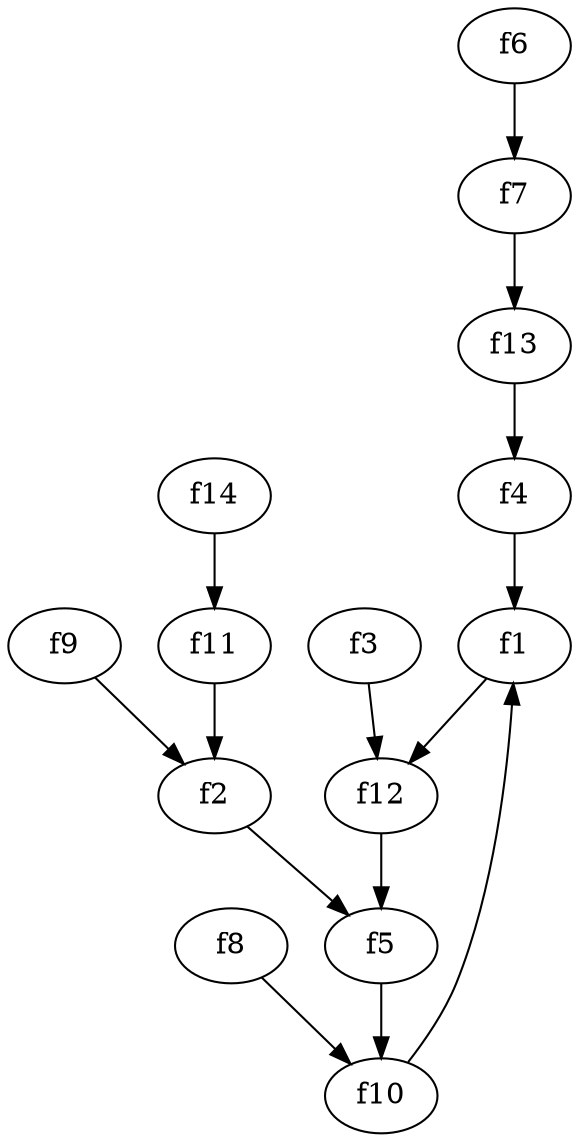 strict digraph  {
f1;
f2;
f3;
f4;
f5;
f6;
f7;
f8;
f9;
f10;
f11;
f12;
f13;
f14;
f1 -> f12  [weight=2];
f2 -> f5  [weight=2];
f3 -> f12  [weight=2];
f4 -> f1  [weight=2];
f5 -> f10  [weight=2];
f6 -> f7  [weight=2];
f7 -> f13  [weight=2];
f8 -> f10  [weight=2];
f9 -> f2  [weight=2];
f10 -> f1  [weight=2];
f11 -> f2  [weight=2];
f12 -> f5  [weight=2];
f13 -> f4  [weight=2];
f14 -> f11  [weight=2];
}
